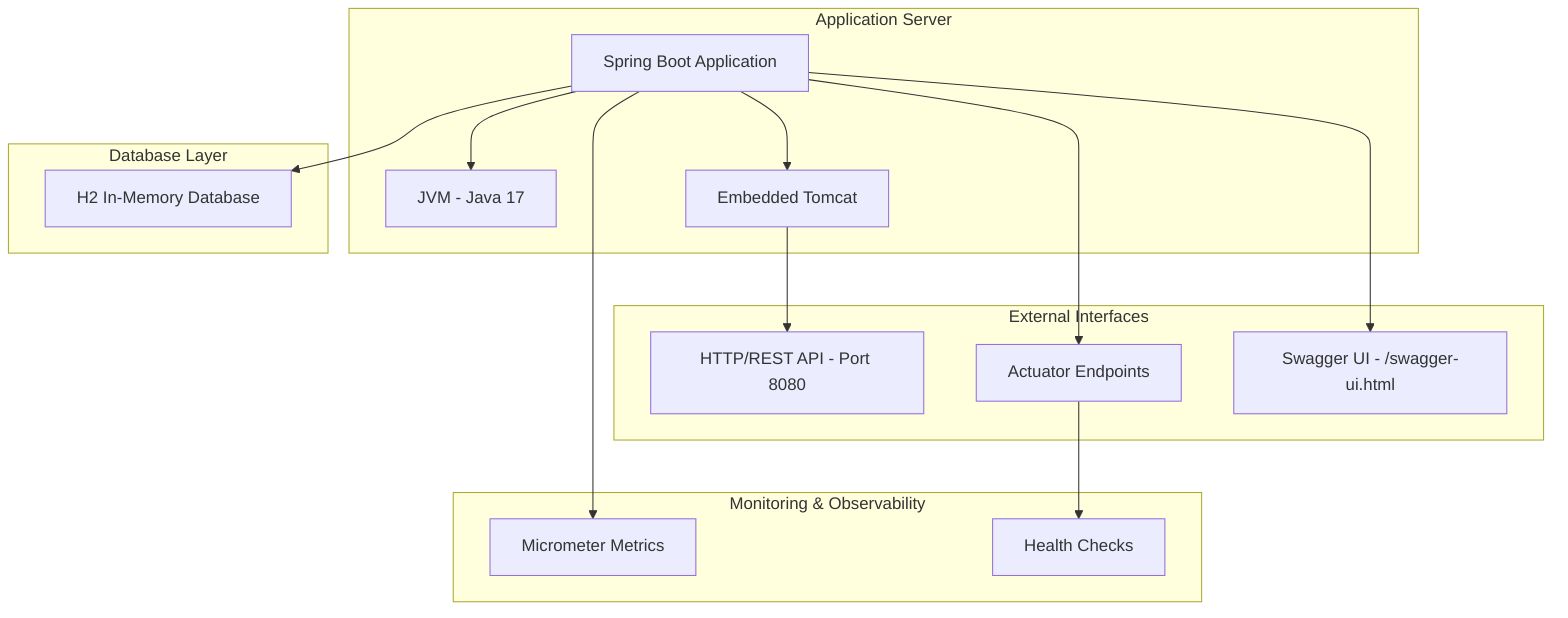 graph TB
    subgraph "Application Server"
        JVM[JVM - Java 17]
        SB[Spring Boot Application]
        TC[Embedded Tomcat]
    end
    
    subgraph "Database Layer"
        H2[H2 In-Memory Database]
    end
    
    subgraph "External Interfaces"
        HTTP[HTTP/REST API - Port 8080]
        ACT[Actuator Endpoints]
        SWAGGER[Swagger UI - /swagger-ui.html]
    end
    
    subgraph "Monitoring & Observability"
        METRICS[Micrometer Metrics]
        HEALTH[Health Checks]
    end
    
    SB --> JVM
    SB --> TC
    SB --> H2
    SB --> METRICS
    TC --> HTTP
    SB --> ACT
    SB --> SWAGGER
    ACT --> HEALTH